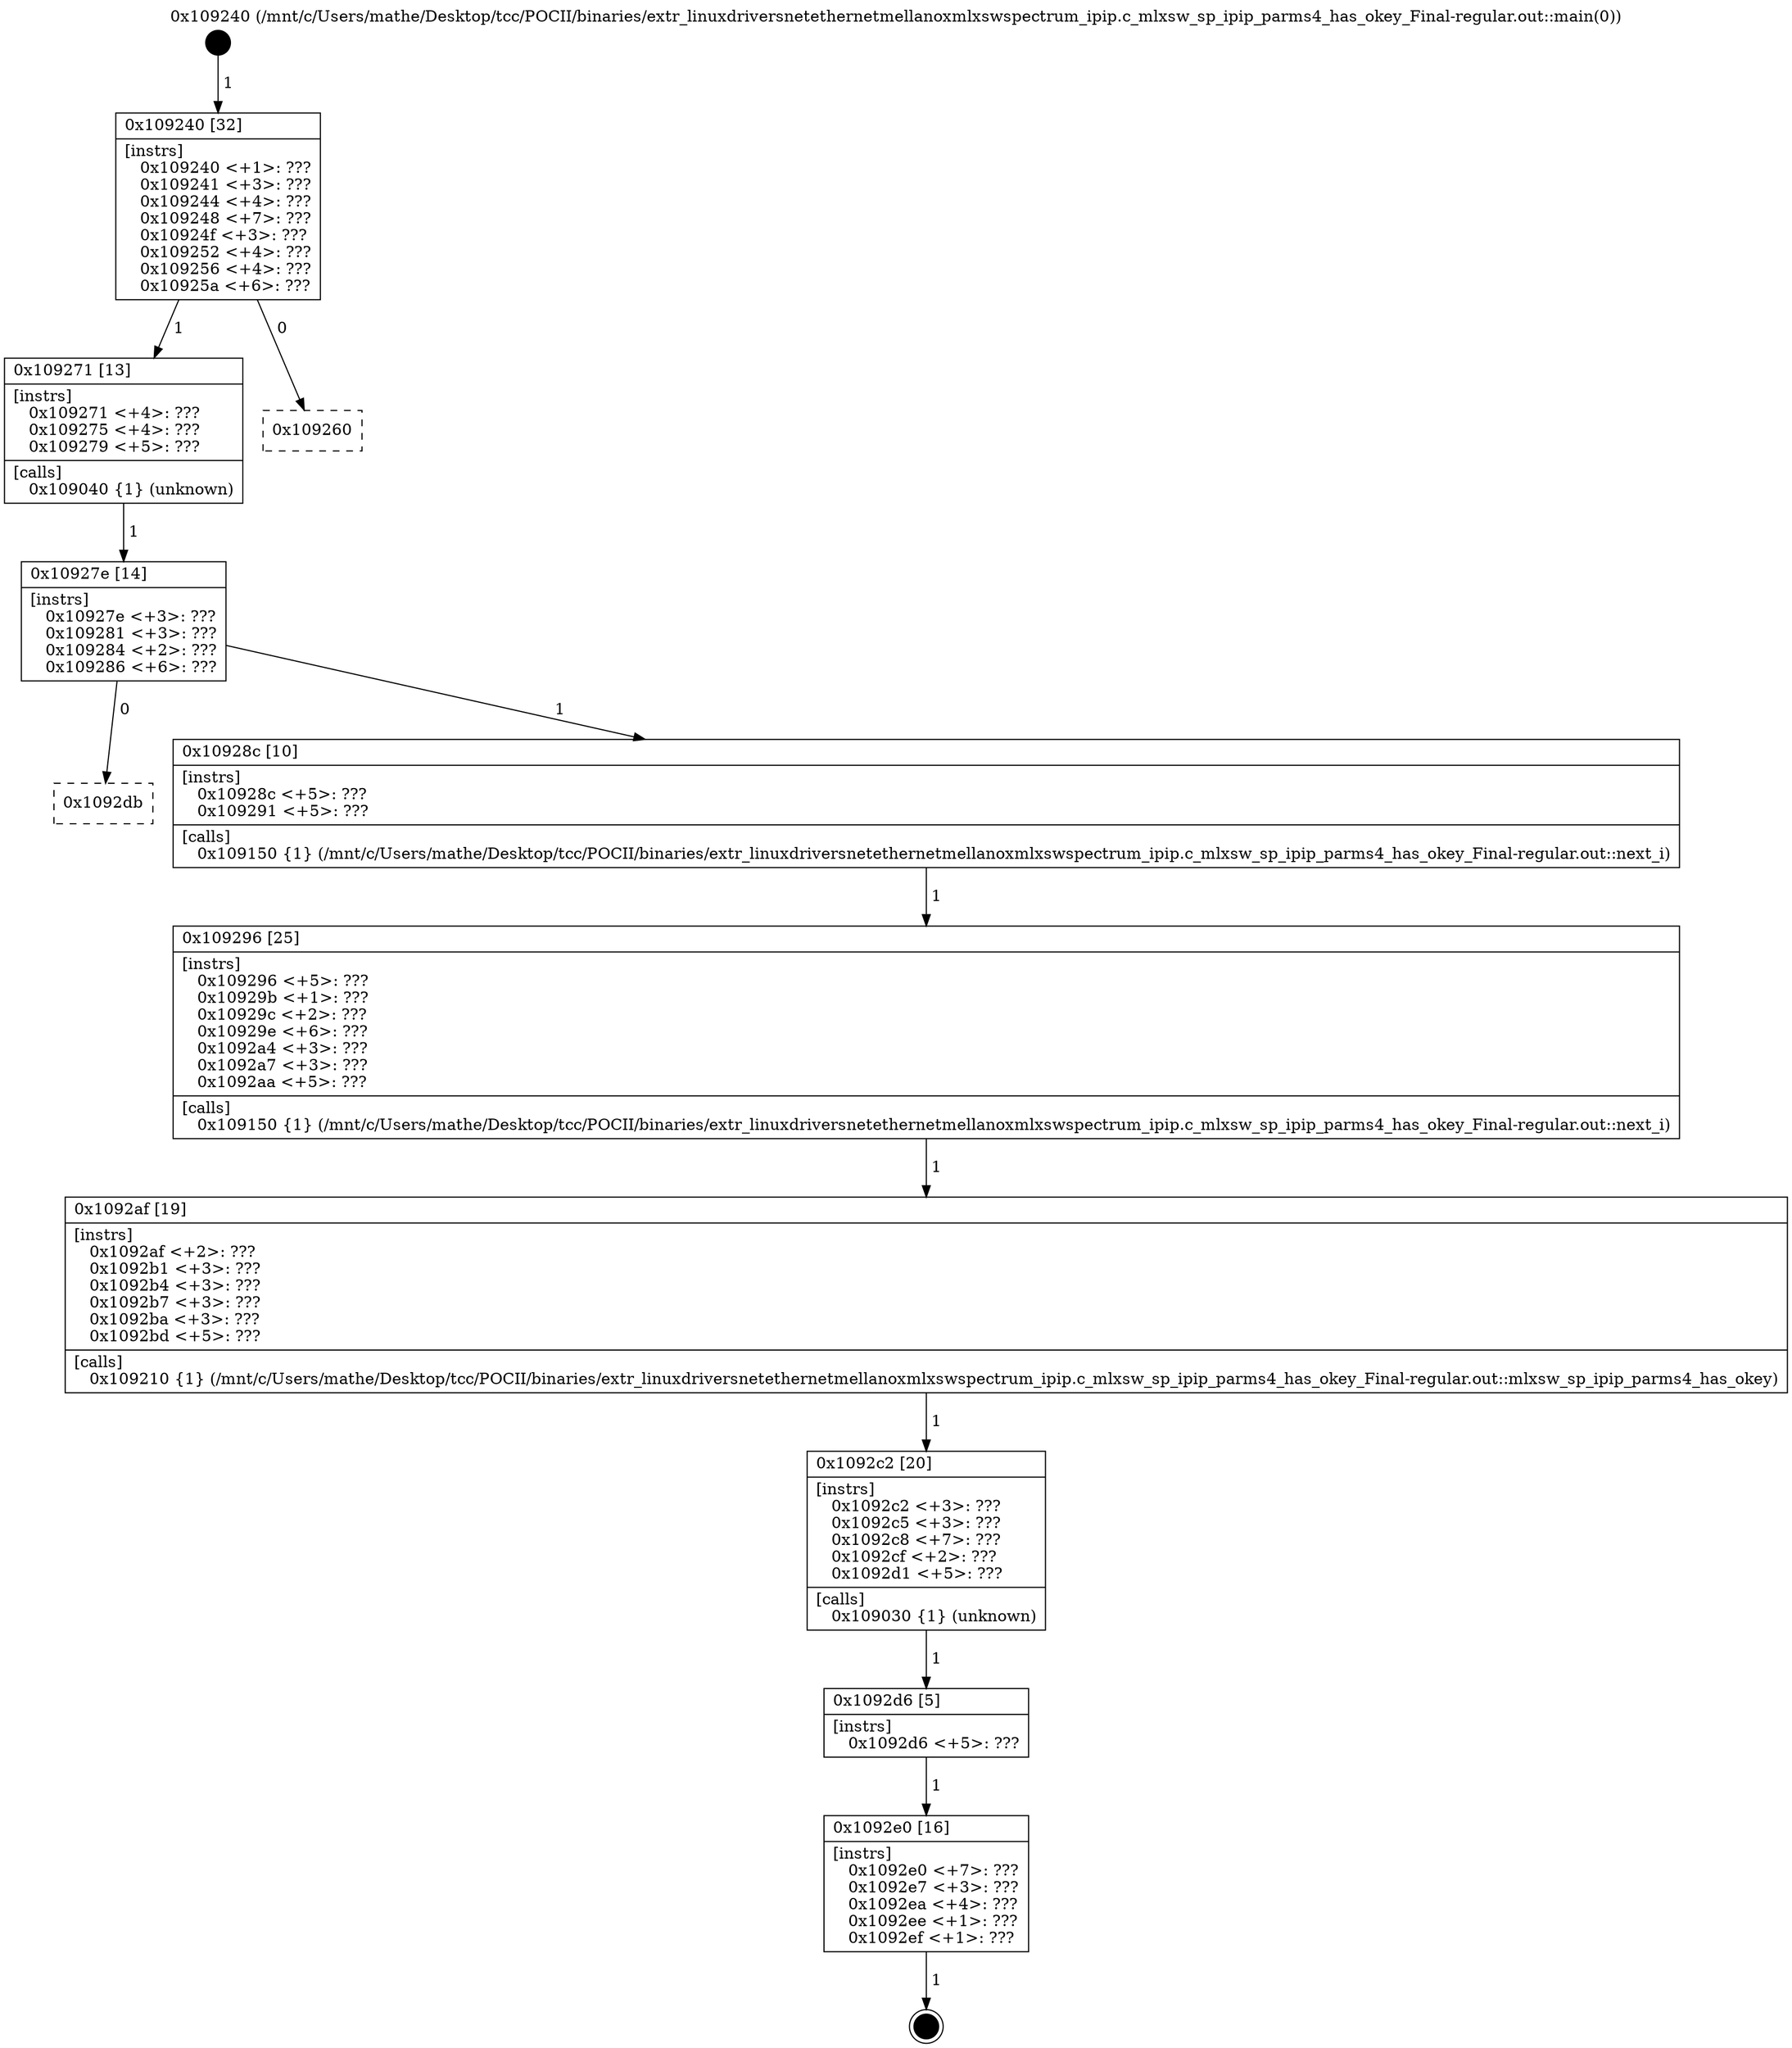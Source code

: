 digraph "0x109240" {
  label = "0x109240 (/mnt/c/Users/mathe/Desktop/tcc/POCII/binaries/extr_linuxdriversnetethernetmellanoxmlxswspectrum_ipip.c_mlxsw_sp_ipip_parms4_has_okey_Final-regular.out::main(0))"
  labelloc = "t"
  node[shape=record]

  Entry [label="",width=0.3,height=0.3,shape=circle,fillcolor=black,style=filled]
  "0x109240" [label="{
     0x109240 [32]\l
     | [instrs]\l
     &nbsp;&nbsp;0x109240 \<+1\>: ???\l
     &nbsp;&nbsp;0x109241 \<+3\>: ???\l
     &nbsp;&nbsp;0x109244 \<+4\>: ???\l
     &nbsp;&nbsp;0x109248 \<+7\>: ???\l
     &nbsp;&nbsp;0x10924f \<+3\>: ???\l
     &nbsp;&nbsp;0x109252 \<+4\>: ???\l
     &nbsp;&nbsp;0x109256 \<+4\>: ???\l
     &nbsp;&nbsp;0x10925a \<+6\>: ???\l
  }"]
  "0x109271" [label="{
     0x109271 [13]\l
     | [instrs]\l
     &nbsp;&nbsp;0x109271 \<+4\>: ???\l
     &nbsp;&nbsp;0x109275 \<+4\>: ???\l
     &nbsp;&nbsp;0x109279 \<+5\>: ???\l
     | [calls]\l
     &nbsp;&nbsp;0x109040 \{1\} (unknown)\l
  }"]
  "0x109260" [label="{
     0x109260\l
  }", style=dashed]
  "0x10927e" [label="{
     0x10927e [14]\l
     | [instrs]\l
     &nbsp;&nbsp;0x10927e \<+3\>: ???\l
     &nbsp;&nbsp;0x109281 \<+3\>: ???\l
     &nbsp;&nbsp;0x109284 \<+2\>: ???\l
     &nbsp;&nbsp;0x109286 \<+6\>: ???\l
  }"]
  "0x1092db" [label="{
     0x1092db\l
  }", style=dashed]
  "0x10928c" [label="{
     0x10928c [10]\l
     | [instrs]\l
     &nbsp;&nbsp;0x10928c \<+5\>: ???\l
     &nbsp;&nbsp;0x109291 \<+5\>: ???\l
     | [calls]\l
     &nbsp;&nbsp;0x109150 \{1\} (/mnt/c/Users/mathe/Desktop/tcc/POCII/binaries/extr_linuxdriversnetethernetmellanoxmlxswspectrum_ipip.c_mlxsw_sp_ipip_parms4_has_okey_Final-regular.out::next_i)\l
  }"]
  Exit [label="",width=0.3,height=0.3,shape=circle,fillcolor=black,style=filled,peripheries=2]
  "0x109296" [label="{
     0x109296 [25]\l
     | [instrs]\l
     &nbsp;&nbsp;0x109296 \<+5\>: ???\l
     &nbsp;&nbsp;0x10929b \<+1\>: ???\l
     &nbsp;&nbsp;0x10929c \<+2\>: ???\l
     &nbsp;&nbsp;0x10929e \<+6\>: ???\l
     &nbsp;&nbsp;0x1092a4 \<+3\>: ???\l
     &nbsp;&nbsp;0x1092a7 \<+3\>: ???\l
     &nbsp;&nbsp;0x1092aa \<+5\>: ???\l
     | [calls]\l
     &nbsp;&nbsp;0x109150 \{1\} (/mnt/c/Users/mathe/Desktop/tcc/POCII/binaries/extr_linuxdriversnetethernetmellanoxmlxswspectrum_ipip.c_mlxsw_sp_ipip_parms4_has_okey_Final-regular.out::next_i)\l
  }"]
  "0x1092af" [label="{
     0x1092af [19]\l
     | [instrs]\l
     &nbsp;&nbsp;0x1092af \<+2\>: ???\l
     &nbsp;&nbsp;0x1092b1 \<+3\>: ???\l
     &nbsp;&nbsp;0x1092b4 \<+3\>: ???\l
     &nbsp;&nbsp;0x1092b7 \<+3\>: ???\l
     &nbsp;&nbsp;0x1092ba \<+3\>: ???\l
     &nbsp;&nbsp;0x1092bd \<+5\>: ???\l
     | [calls]\l
     &nbsp;&nbsp;0x109210 \{1\} (/mnt/c/Users/mathe/Desktop/tcc/POCII/binaries/extr_linuxdriversnetethernetmellanoxmlxswspectrum_ipip.c_mlxsw_sp_ipip_parms4_has_okey_Final-regular.out::mlxsw_sp_ipip_parms4_has_okey)\l
  }"]
  "0x1092c2" [label="{
     0x1092c2 [20]\l
     | [instrs]\l
     &nbsp;&nbsp;0x1092c2 \<+3\>: ???\l
     &nbsp;&nbsp;0x1092c5 \<+3\>: ???\l
     &nbsp;&nbsp;0x1092c8 \<+7\>: ???\l
     &nbsp;&nbsp;0x1092cf \<+2\>: ???\l
     &nbsp;&nbsp;0x1092d1 \<+5\>: ???\l
     | [calls]\l
     &nbsp;&nbsp;0x109030 \{1\} (unknown)\l
  }"]
  "0x1092d6" [label="{
     0x1092d6 [5]\l
     | [instrs]\l
     &nbsp;&nbsp;0x1092d6 \<+5\>: ???\l
  }"]
  "0x1092e0" [label="{
     0x1092e0 [16]\l
     | [instrs]\l
     &nbsp;&nbsp;0x1092e0 \<+7\>: ???\l
     &nbsp;&nbsp;0x1092e7 \<+3\>: ???\l
     &nbsp;&nbsp;0x1092ea \<+4\>: ???\l
     &nbsp;&nbsp;0x1092ee \<+1\>: ???\l
     &nbsp;&nbsp;0x1092ef \<+1\>: ???\l
  }"]
  Entry -> "0x109240" [label=" 1"]
  "0x109240" -> "0x109271" [label=" 1"]
  "0x109240" -> "0x109260" [label=" 0"]
  "0x109271" -> "0x10927e" [label=" 1"]
  "0x10927e" -> "0x1092db" [label=" 0"]
  "0x10927e" -> "0x10928c" [label=" 1"]
  "0x1092e0" -> Exit [label=" 1"]
  "0x10928c" -> "0x109296" [label=" 1"]
  "0x109296" -> "0x1092af" [label=" 1"]
  "0x1092af" -> "0x1092c2" [label=" 1"]
  "0x1092c2" -> "0x1092d6" [label=" 1"]
  "0x1092d6" -> "0x1092e0" [label=" 1"]
}

